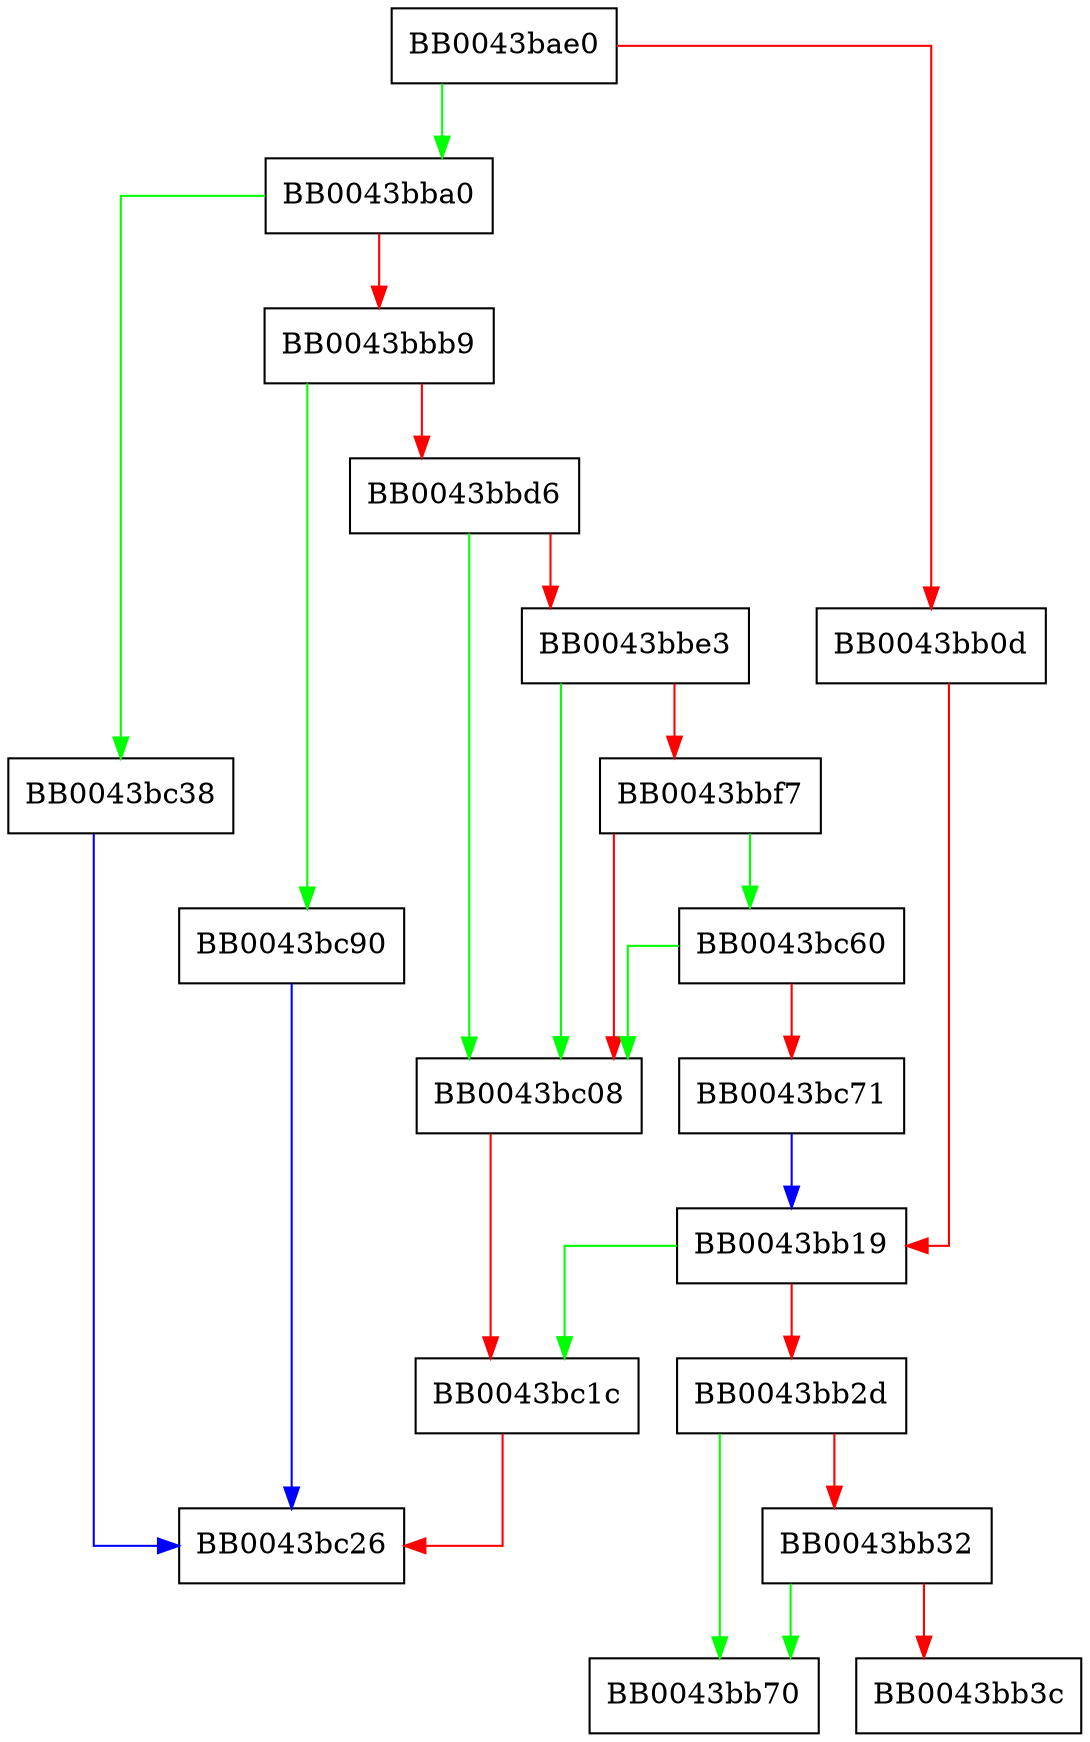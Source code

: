 digraph psk_use_session_cb {
  node [shape="box"];
  graph [splines=ortho];
  BB0043bae0 -> BB0043bba0 [color="green"];
  BB0043bae0 -> BB0043bb0d [color="red"];
  BB0043bb0d -> BB0043bb19 [color="red"];
  BB0043bb19 -> BB0043bc1c [color="green"];
  BB0043bb19 -> BB0043bb2d [color="red"];
  BB0043bb2d -> BB0043bb70 [color="green"];
  BB0043bb2d -> BB0043bb32 [color="red"];
  BB0043bb32 -> BB0043bb70 [color="green"];
  BB0043bb32 -> BB0043bb3c [color="red"];
  BB0043bba0 -> BB0043bc38 [color="green"];
  BB0043bba0 -> BB0043bbb9 [color="red"];
  BB0043bbb9 -> BB0043bc90 [color="green"];
  BB0043bbb9 -> BB0043bbd6 [color="red"];
  BB0043bbd6 -> BB0043bc08 [color="green"];
  BB0043bbd6 -> BB0043bbe3 [color="red"];
  BB0043bbe3 -> BB0043bc08 [color="green"];
  BB0043bbe3 -> BB0043bbf7 [color="red"];
  BB0043bbf7 -> BB0043bc60 [color="green"];
  BB0043bbf7 -> BB0043bc08 [color="red"];
  BB0043bc08 -> BB0043bc1c [color="red"];
  BB0043bc1c -> BB0043bc26 [color="red"];
  BB0043bc38 -> BB0043bc26 [color="blue"];
  BB0043bc60 -> BB0043bc08 [color="green"];
  BB0043bc60 -> BB0043bc71 [color="red"];
  BB0043bc71 -> BB0043bb19 [color="blue"];
  BB0043bc90 -> BB0043bc26 [color="blue"];
}